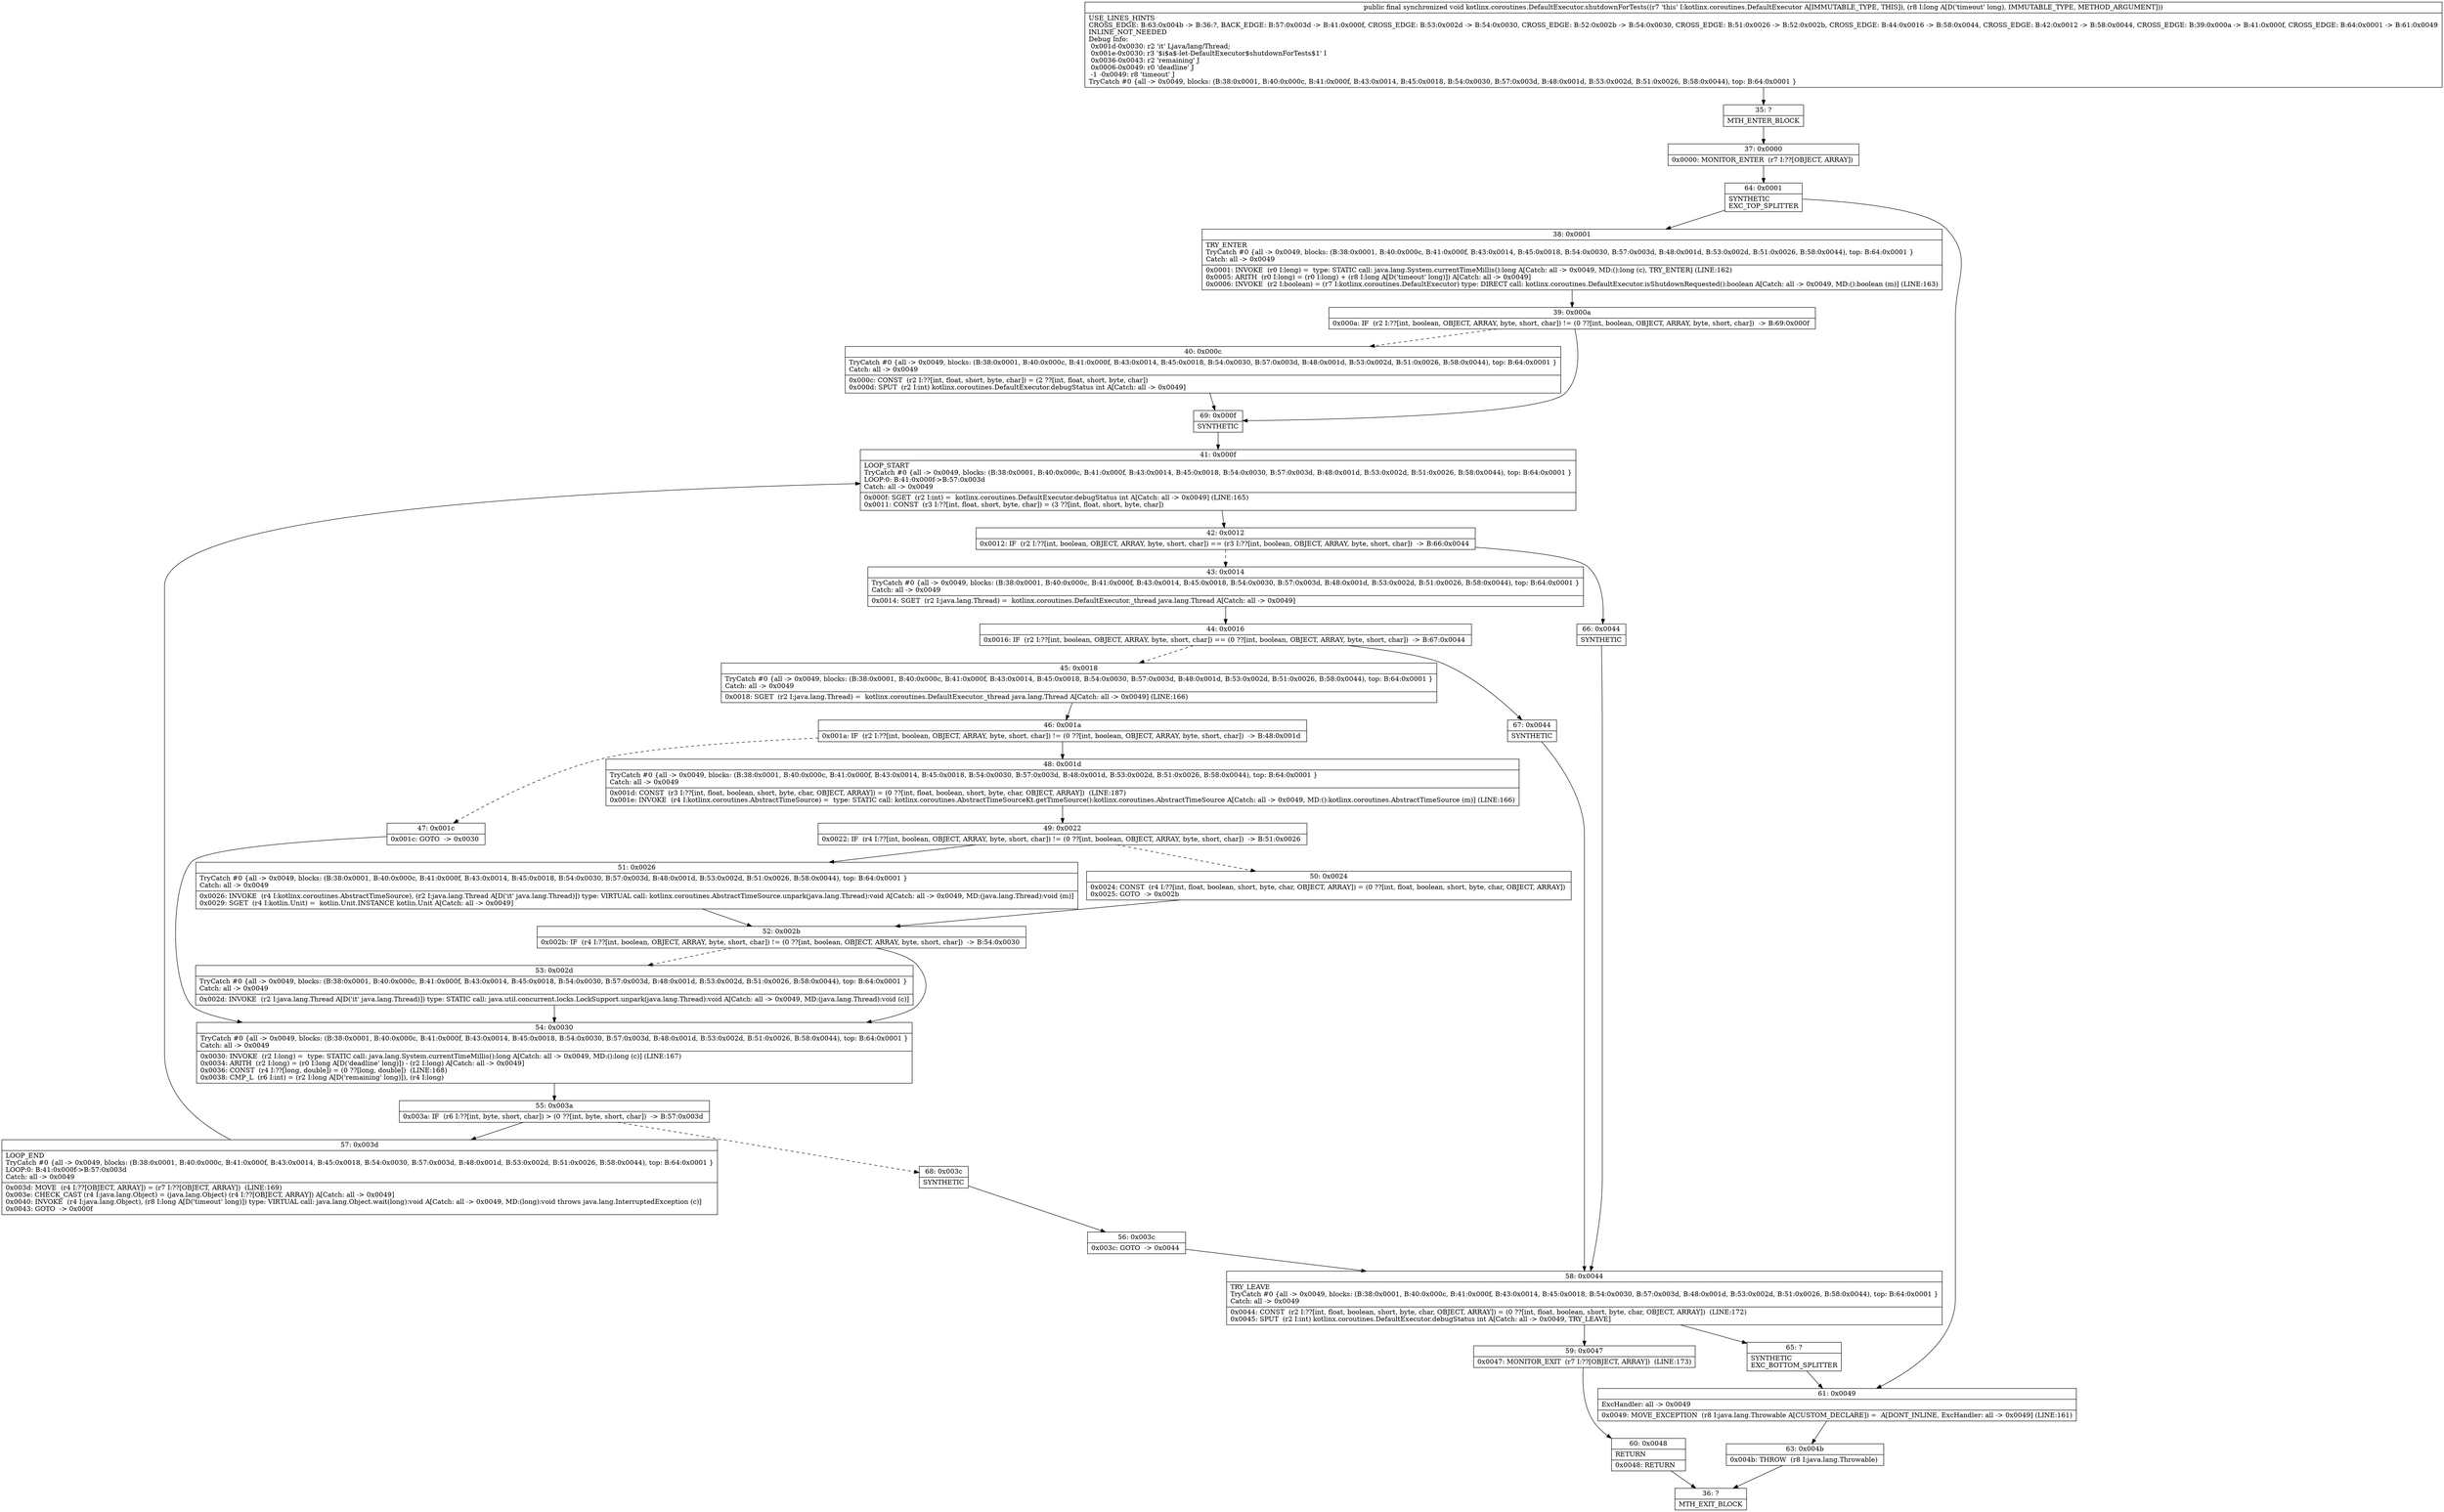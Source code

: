 digraph "CFG forkotlinx.coroutines.DefaultExecutor.shutdownForTests(J)V" {
Node_35 [shape=record,label="{35\:\ ?|MTH_ENTER_BLOCK\l}"];
Node_37 [shape=record,label="{37\:\ 0x0000|0x0000: MONITOR_ENTER  (r7 I:??[OBJECT, ARRAY]) \l}"];
Node_64 [shape=record,label="{64\:\ 0x0001|SYNTHETIC\lEXC_TOP_SPLITTER\l}"];
Node_38 [shape=record,label="{38\:\ 0x0001|TRY_ENTER\lTryCatch #0 \{all \-\> 0x0049, blocks: (B:38:0x0001, B:40:0x000c, B:41:0x000f, B:43:0x0014, B:45:0x0018, B:54:0x0030, B:57:0x003d, B:48:0x001d, B:53:0x002d, B:51:0x0026, B:58:0x0044), top: B:64:0x0001 \}\lCatch: all \-\> 0x0049\l|0x0001: INVOKE  (r0 I:long) =  type: STATIC call: java.lang.System.currentTimeMillis():long A[Catch: all \-\> 0x0049, MD:():long (c), TRY_ENTER] (LINE:162)\l0x0005: ARITH  (r0 I:long) = (r0 I:long) + (r8 I:long A[D('timeout' long)]) A[Catch: all \-\> 0x0049]\l0x0006: INVOKE  (r2 I:boolean) = (r7 I:kotlinx.coroutines.DefaultExecutor) type: DIRECT call: kotlinx.coroutines.DefaultExecutor.isShutdownRequested():boolean A[Catch: all \-\> 0x0049, MD:():boolean (m)] (LINE:163)\l}"];
Node_39 [shape=record,label="{39\:\ 0x000a|0x000a: IF  (r2 I:??[int, boolean, OBJECT, ARRAY, byte, short, char]) != (0 ??[int, boolean, OBJECT, ARRAY, byte, short, char])  \-\> B:69:0x000f \l}"];
Node_40 [shape=record,label="{40\:\ 0x000c|TryCatch #0 \{all \-\> 0x0049, blocks: (B:38:0x0001, B:40:0x000c, B:41:0x000f, B:43:0x0014, B:45:0x0018, B:54:0x0030, B:57:0x003d, B:48:0x001d, B:53:0x002d, B:51:0x0026, B:58:0x0044), top: B:64:0x0001 \}\lCatch: all \-\> 0x0049\l|0x000c: CONST  (r2 I:??[int, float, short, byte, char]) = (2 ??[int, float, short, byte, char]) \l0x000d: SPUT  (r2 I:int) kotlinx.coroutines.DefaultExecutor.debugStatus int A[Catch: all \-\> 0x0049]\l}"];
Node_69 [shape=record,label="{69\:\ 0x000f|SYNTHETIC\l}"];
Node_41 [shape=record,label="{41\:\ 0x000f|LOOP_START\lTryCatch #0 \{all \-\> 0x0049, blocks: (B:38:0x0001, B:40:0x000c, B:41:0x000f, B:43:0x0014, B:45:0x0018, B:54:0x0030, B:57:0x003d, B:48:0x001d, B:53:0x002d, B:51:0x0026, B:58:0x0044), top: B:64:0x0001 \}\lLOOP:0: B:41:0x000f\-\>B:57:0x003d\lCatch: all \-\> 0x0049\l|0x000f: SGET  (r2 I:int) =  kotlinx.coroutines.DefaultExecutor.debugStatus int A[Catch: all \-\> 0x0049] (LINE:165)\l0x0011: CONST  (r3 I:??[int, float, short, byte, char]) = (3 ??[int, float, short, byte, char]) \l}"];
Node_42 [shape=record,label="{42\:\ 0x0012|0x0012: IF  (r2 I:??[int, boolean, OBJECT, ARRAY, byte, short, char]) == (r3 I:??[int, boolean, OBJECT, ARRAY, byte, short, char])  \-\> B:66:0x0044 \l}"];
Node_43 [shape=record,label="{43\:\ 0x0014|TryCatch #0 \{all \-\> 0x0049, blocks: (B:38:0x0001, B:40:0x000c, B:41:0x000f, B:43:0x0014, B:45:0x0018, B:54:0x0030, B:57:0x003d, B:48:0x001d, B:53:0x002d, B:51:0x0026, B:58:0x0044), top: B:64:0x0001 \}\lCatch: all \-\> 0x0049\l|0x0014: SGET  (r2 I:java.lang.Thread) =  kotlinx.coroutines.DefaultExecutor._thread java.lang.Thread A[Catch: all \-\> 0x0049]\l}"];
Node_44 [shape=record,label="{44\:\ 0x0016|0x0016: IF  (r2 I:??[int, boolean, OBJECT, ARRAY, byte, short, char]) == (0 ??[int, boolean, OBJECT, ARRAY, byte, short, char])  \-\> B:67:0x0044 \l}"];
Node_45 [shape=record,label="{45\:\ 0x0018|TryCatch #0 \{all \-\> 0x0049, blocks: (B:38:0x0001, B:40:0x000c, B:41:0x000f, B:43:0x0014, B:45:0x0018, B:54:0x0030, B:57:0x003d, B:48:0x001d, B:53:0x002d, B:51:0x0026, B:58:0x0044), top: B:64:0x0001 \}\lCatch: all \-\> 0x0049\l|0x0018: SGET  (r2 I:java.lang.Thread) =  kotlinx.coroutines.DefaultExecutor._thread java.lang.Thread A[Catch: all \-\> 0x0049] (LINE:166)\l}"];
Node_46 [shape=record,label="{46\:\ 0x001a|0x001a: IF  (r2 I:??[int, boolean, OBJECT, ARRAY, byte, short, char]) != (0 ??[int, boolean, OBJECT, ARRAY, byte, short, char])  \-\> B:48:0x001d \l}"];
Node_47 [shape=record,label="{47\:\ 0x001c|0x001c: GOTO  \-\> 0x0030 \l}"];
Node_54 [shape=record,label="{54\:\ 0x0030|TryCatch #0 \{all \-\> 0x0049, blocks: (B:38:0x0001, B:40:0x000c, B:41:0x000f, B:43:0x0014, B:45:0x0018, B:54:0x0030, B:57:0x003d, B:48:0x001d, B:53:0x002d, B:51:0x0026, B:58:0x0044), top: B:64:0x0001 \}\lCatch: all \-\> 0x0049\l|0x0030: INVOKE  (r2 I:long) =  type: STATIC call: java.lang.System.currentTimeMillis():long A[Catch: all \-\> 0x0049, MD:():long (c)] (LINE:167)\l0x0034: ARITH  (r2 I:long) = (r0 I:long A[D('deadline' long)]) \- (r2 I:long) A[Catch: all \-\> 0x0049]\l0x0036: CONST  (r4 I:??[long, double]) = (0 ??[long, double])  (LINE:168)\l0x0038: CMP_L  (r6 I:int) = (r2 I:long A[D('remaining' long)]), (r4 I:long) \l}"];
Node_55 [shape=record,label="{55\:\ 0x003a|0x003a: IF  (r6 I:??[int, byte, short, char]) \> (0 ??[int, byte, short, char])  \-\> B:57:0x003d \l}"];
Node_57 [shape=record,label="{57\:\ 0x003d|LOOP_END\lTryCatch #0 \{all \-\> 0x0049, blocks: (B:38:0x0001, B:40:0x000c, B:41:0x000f, B:43:0x0014, B:45:0x0018, B:54:0x0030, B:57:0x003d, B:48:0x001d, B:53:0x002d, B:51:0x0026, B:58:0x0044), top: B:64:0x0001 \}\lLOOP:0: B:41:0x000f\-\>B:57:0x003d\lCatch: all \-\> 0x0049\l|0x003d: MOVE  (r4 I:??[OBJECT, ARRAY]) = (r7 I:??[OBJECT, ARRAY])  (LINE:169)\l0x003e: CHECK_CAST (r4 I:java.lang.Object) = (java.lang.Object) (r4 I:??[OBJECT, ARRAY]) A[Catch: all \-\> 0x0049]\l0x0040: INVOKE  (r4 I:java.lang.Object), (r8 I:long A[D('timeout' long)]) type: VIRTUAL call: java.lang.Object.wait(long):void A[Catch: all \-\> 0x0049, MD:(long):void throws java.lang.InterruptedException (c)]\l0x0043: GOTO  \-\> 0x000f \l}"];
Node_68 [shape=record,label="{68\:\ 0x003c|SYNTHETIC\l}"];
Node_56 [shape=record,label="{56\:\ 0x003c|0x003c: GOTO  \-\> 0x0044 \l}"];
Node_58 [shape=record,label="{58\:\ 0x0044|TRY_LEAVE\lTryCatch #0 \{all \-\> 0x0049, blocks: (B:38:0x0001, B:40:0x000c, B:41:0x000f, B:43:0x0014, B:45:0x0018, B:54:0x0030, B:57:0x003d, B:48:0x001d, B:53:0x002d, B:51:0x0026, B:58:0x0044), top: B:64:0x0001 \}\lCatch: all \-\> 0x0049\l|0x0044: CONST  (r2 I:??[int, float, boolean, short, byte, char, OBJECT, ARRAY]) = (0 ??[int, float, boolean, short, byte, char, OBJECT, ARRAY])  (LINE:172)\l0x0045: SPUT  (r2 I:int) kotlinx.coroutines.DefaultExecutor.debugStatus int A[Catch: all \-\> 0x0049, TRY_LEAVE]\l}"];
Node_59 [shape=record,label="{59\:\ 0x0047|0x0047: MONITOR_EXIT  (r7 I:??[OBJECT, ARRAY])  (LINE:173)\l}"];
Node_60 [shape=record,label="{60\:\ 0x0048|RETURN\l|0x0048: RETURN   \l}"];
Node_36 [shape=record,label="{36\:\ ?|MTH_EXIT_BLOCK\l}"];
Node_65 [shape=record,label="{65\:\ ?|SYNTHETIC\lEXC_BOTTOM_SPLITTER\l}"];
Node_48 [shape=record,label="{48\:\ 0x001d|TryCatch #0 \{all \-\> 0x0049, blocks: (B:38:0x0001, B:40:0x000c, B:41:0x000f, B:43:0x0014, B:45:0x0018, B:54:0x0030, B:57:0x003d, B:48:0x001d, B:53:0x002d, B:51:0x0026, B:58:0x0044), top: B:64:0x0001 \}\lCatch: all \-\> 0x0049\l|0x001d: CONST  (r3 I:??[int, float, boolean, short, byte, char, OBJECT, ARRAY]) = (0 ??[int, float, boolean, short, byte, char, OBJECT, ARRAY])  (LINE:187)\l0x001e: INVOKE  (r4 I:kotlinx.coroutines.AbstractTimeSource) =  type: STATIC call: kotlinx.coroutines.AbstractTimeSourceKt.getTimeSource():kotlinx.coroutines.AbstractTimeSource A[Catch: all \-\> 0x0049, MD:():kotlinx.coroutines.AbstractTimeSource (m)] (LINE:166)\l}"];
Node_49 [shape=record,label="{49\:\ 0x0022|0x0022: IF  (r4 I:??[int, boolean, OBJECT, ARRAY, byte, short, char]) != (0 ??[int, boolean, OBJECT, ARRAY, byte, short, char])  \-\> B:51:0x0026 \l}"];
Node_50 [shape=record,label="{50\:\ 0x0024|0x0024: CONST  (r4 I:??[int, float, boolean, short, byte, char, OBJECT, ARRAY]) = (0 ??[int, float, boolean, short, byte, char, OBJECT, ARRAY]) \l0x0025: GOTO  \-\> 0x002b \l}"];
Node_52 [shape=record,label="{52\:\ 0x002b|0x002b: IF  (r4 I:??[int, boolean, OBJECT, ARRAY, byte, short, char]) != (0 ??[int, boolean, OBJECT, ARRAY, byte, short, char])  \-\> B:54:0x0030 \l}"];
Node_53 [shape=record,label="{53\:\ 0x002d|TryCatch #0 \{all \-\> 0x0049, blocks: (B:38:0x0001, B:40:0x000c, B:41:0x000f, B:43:0x0014, B:45:0x0018, B:54:0x0030, B:57:0x003d, B:48:0x001d, B:53:0x002d, B:51:0x0026, B:58:0x0044), top: B:64:0x0001 \}\lCatch: all \-\> 0x0049\l|0x002d: INVOKE  (r2 I:java.lang.Thread A[D('it' java.lang.Thread)]) type: STATIC call: java.util.concurrent.locks.LockSupport.unpark(java.lang.Thread):void A[Catch: all \-\> 0x0049, MD:(java.lang.Thread):void (c)]\l}"];
Node_51 [shape=record,label="{51\:\ 0x0026|TryCatch #0 \{all \-\> 0x0049, blocks: (B:38:0x0001, B:40:0x000c, B:41:0x000f, B:43:0x0014, B:45:0x0018, B:54:0x0030, B:57:0x003d, B:48:0x001d, B:53:0x002d, B:51:0x0026, B:58:0x0044), top: B:64:0x0001 \}\lCatch: all \-\> 0x0049\l|0x0026: INVOKE  (r4 I:kotlinx.coroutines.AbstractTimeSource), (r2 I:java.lang.Thread A[D('it' java.lang.Thread)]) type: VIRTUAL call: kotlinx.coroutines.AbstractTimeSource.unpark(java.lang.Thread):void A[Catch: all \-\> 0x0049, MD:(java.lang.Thread):void (m)]\l0x0029: SGET  (r4 I:kotlin.Unit) =  kotlin.Unit.INSTANCE kotlin.Unit A[Catch: all \-\> 0x0049]\l}"];
Node_67 [shape=record,label="{67\:\ 0x0044|SYNTHETIC\l}"];
Node_66 [shape=record,label="{66\:\ 0x0044|SYNTHETIC\l}"];
Node_61 [shape=record,label="{61\:\ 0x0049|ExcHandler: all \-\> 0x0049\l|0x0049: MOVE_EXCEPTION  (r8 I:java.lang.Throwable A[CUSTOM_DECLARE]) =  A[DONT_INLINE, ExcHandler: all \-\> 0x0049] (LINE:161)\l}"];
Node_63 [shape=record,label="{63\:\ 0x004b|0x004b: THROW  (r8 I:java.lang.Throwable) \l}"];
MethodNode[shape=record,label="{public final synchronized void kotlinx.coroutines.DefaultExecutor.shutdownForTests((r7 'this' I:kotlinx.coroutines.DefaultExecutor A[IMMUTABLE_TYPE, THIS]), (r8 I:long A[D('timeout' long), IMMUTABLE_TYPE, METHOD_ARGUMENT]))  | USE_LINES_HINTS\lCROSS_EDGE: B:63:0x004b \-\> B:36:?, BACK_EDGE: B:57:0x003d \-\> B:41:0x000f, CROSS_EDGE: B:53:0x002d \-\> B:54:0x0030, CROSS_EDGE: B:52:0x002b \-\> B:54:0x0030, CROSS_EDGE: B:51:0x0026 \-\> B:52:0x002b, CROSS_EDGE: B:44:0x0016 \-\> B:58:0x0044, CROSS_EDGE: B:42:0x0012 \-\> B:58:0x0044, CROSS_EDGE: B:39:0x000a \-\> B:41:0x000f, CROSS_EDGE: B:64:0x0001 \-\> B:61:0x0049\lINLINE_NOT_NEEDED\lDebug Info:\l  0x001d\-0x0030: r2 'it' Ljava\/lang\/Thread;\l  0x001e\-0x0030: r3 '$i$a$\-let\-DefaultExecutor$shutdownForTests$1' I\l  0x0036\-0x0043: r2 'remaining' J\l  0x0006\-0x0049: r0 'deadline' J\l  \-1 \-0x0049: r8 'timeout' J\lTryCatch #0 \{all \-\> 0x0049, blocks: (B:38:0x0001, B:40:0x000c, B:41:0x000f, B:43:0x0014, B:45:0x0018, B:54:0x0030, B:57:0x003d, B:48:0x001d, B:53:0x002d, B:51:0x0026, B:58:0x0044), top: B:64:0x0001 \}\l}"];
MethodNode -> Node_35;Node_35 -> Node_37;
Node_37 -> Node_64;
Node_64 -> Node_38;
Node_64 -> Node_61;
Node_38 -> Node_39;
Node_39 -> Node_40[style=dashed];
Node_39 -> Node_69;
Node_40 -> Node_69;
Node_69 -> Node_41;
Node_41 -> Node_42;
Node_42 -> Node_43[style=dashed];
Node_42 -> Node_66;
Node_43 -> Node_44;
Node_44 -> Node_45[style=dashed];
Node_44 -> Node_67;
Node_45 -> Node_46;
Node_46 -> Node_47[style=dashed];
Node_46 -> Node_48;
Node_47 -> Node_54;
Node_54 -> Node_55;
Node_55 -> Node_57;
Node_55 -> Node_68[style=dashed];
Node_57 -> Node_41;
Node_68 -> Node_56;
Node_56 -> Node_58;
Node_58 -> Node_59;
Node_58 -> Node_65;
Node_59 -> Node_60;
Node_60 -> Node_36;
Node_65 -> Node_61;
Node_48 -> Node_49;
Node_49 -> Node_50[style=dashed];
Node_49 -> Node_51;
Node_50 -> Node_52;
Node_52 -> Node_53[style=dashed];
Node_52 -> Node_54;
Node_53 -> Node_54;
Node_51 -> Node_52;
Node_67 -> Node_58;
Node_66 -> Node_58;
Node_61 -> Node_63;
Node_63 -> Node_36;
}

